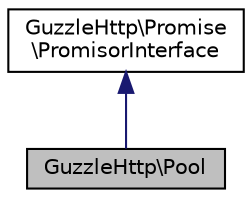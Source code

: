 digraph "GuzzleHttp\Pool"
{
  edge [fontname="Helvetica",fontsize="10",labelfontname="Helvetica",labelfontsize="10"];
  node [fontname="Helvetica",fontsize="10",shape=record];
  Node0 [label="GuzzleHttp\\Pool",height=0.2,width=0.4,color="black", fillcolor="grey75", style="filled", fontcolor="black"];
  Node1 -> Node0 [dir="back",color="midnightblue",fontsize="10",style="solid",fontname="Helvetica"];
  Node1 [label="GuzzleHttp\\Promise\l\\PromisorInterface",height=0.2,width=0.4,color="black", fillcolor="white", style="filled",URL="$interfaceGuzzleHttp_1_1Promise_1_1PromisorInterface.html"];
}
